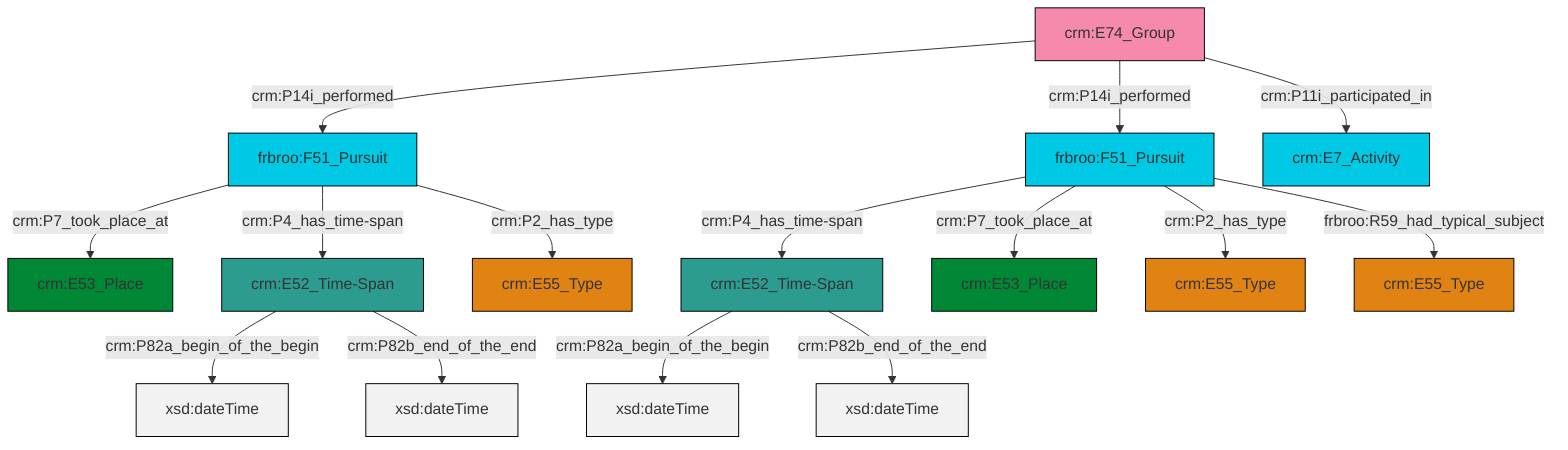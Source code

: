 graph TD
classDef Literal fill:#f2f2f2,stroke:#000000;
classDef CRM_Entity fill:#FFFFFF,stroke:#000000;
classDef Temporal_Entity fill:#00C9E6, stroke:#000000;
classDef Type fill:#E18312, stroke:#000000;
classDef Time-Span fill:#2C9C91, stroke:#000000;
classDef Appellation fill:#FFEB7F, stroke:#000000;
classDef Place fill:#008836, stroke:#000000;
classDef Persistent_Item fill:#B266B2, stroke:#000000;
classDef Conceptual_Object fill:#FFD700, stroke:#000000;
classDef Physical_Thing fill:#D2B48C, stroke:#000000;
classDef Actor fill:#f58aad, stroke:#000000;
classDef PC_Classes fill:#4ce600, stroke:#000000;
classDef Multi fill:#cccccc,stroke:#000000;

0["crm:E74_Group"]:::Actor -->|crm:P14i_performed| 1["frbroo:F51_Pursuit"]:::Temporal_Entity
2["frbroo:F51_Pursuit"]:::Temporal_Entity -->|crm:P4_has_time-span| 3["crm:E52_Time-Span"]:::Time-Span
3["crm:E52_Time-Span"]:::Time-Span -->|crm:P82a_begin_of_the_begin| 4[xsd:dateTime]:::Literal
0["crm:E74_Group"]:::Actor -->|crm:P14i_performed| 2["frbroo:F51_Pursuit"]:::Temporal_Entity
2["frbroo:F51_Pursuit"]:::Temporal_Entity -->|crm:P7_took_place_at| 9["crm:E53_Place"]:::Place
7["crm:E52_Time-Span"]:::Time-Span -->|crm:P82a_begin_of_the_begin| 12[xsd:dateTime]:::Literal
2["frbroo:F51_Pursuit"]:::Temporal_Entity -->|crm:P2_has_type| 15["crm:E55_Type"]:::Type
0["crm:E74_Group"]:::Actor -->|crm:P11i_participated_in| 17["crm:E7_Activity"]:::Temporal_Entity
7["crm:E52_Time-Span"]:::Time-Span -->|crm:P82b_end_of_the_end| 18[xsd:dateTime]:::Literal
1["frbroo:F51_Pursuit"]:::Temporal_Entity -->|crm:P7_took_place_at| 13["crm:E53_Place"]:::Place
1["frbroo:F51_Pursuit"]:::Temporal_Entity -->|crm:P4_has_time-span| 7["crm:E52_Time-Span"]:::Time-Span
1["frbroo:F51_Pursuit"]:::Temporal_Entity -->|crm:P2_has_type| 5["crm:E55_Type"]:::Type
3["crm:E52_Time-Span"]:::Time-Span -->|crm:P82b_end_of_the_end| 26[xsd:dateTime]:::Literal
2["frbroo:F51_Pursuit"]:::Temporal_Entity -->|frbroo:R59_had_typical_subject| 19["crm:E55_Type"]:::Type